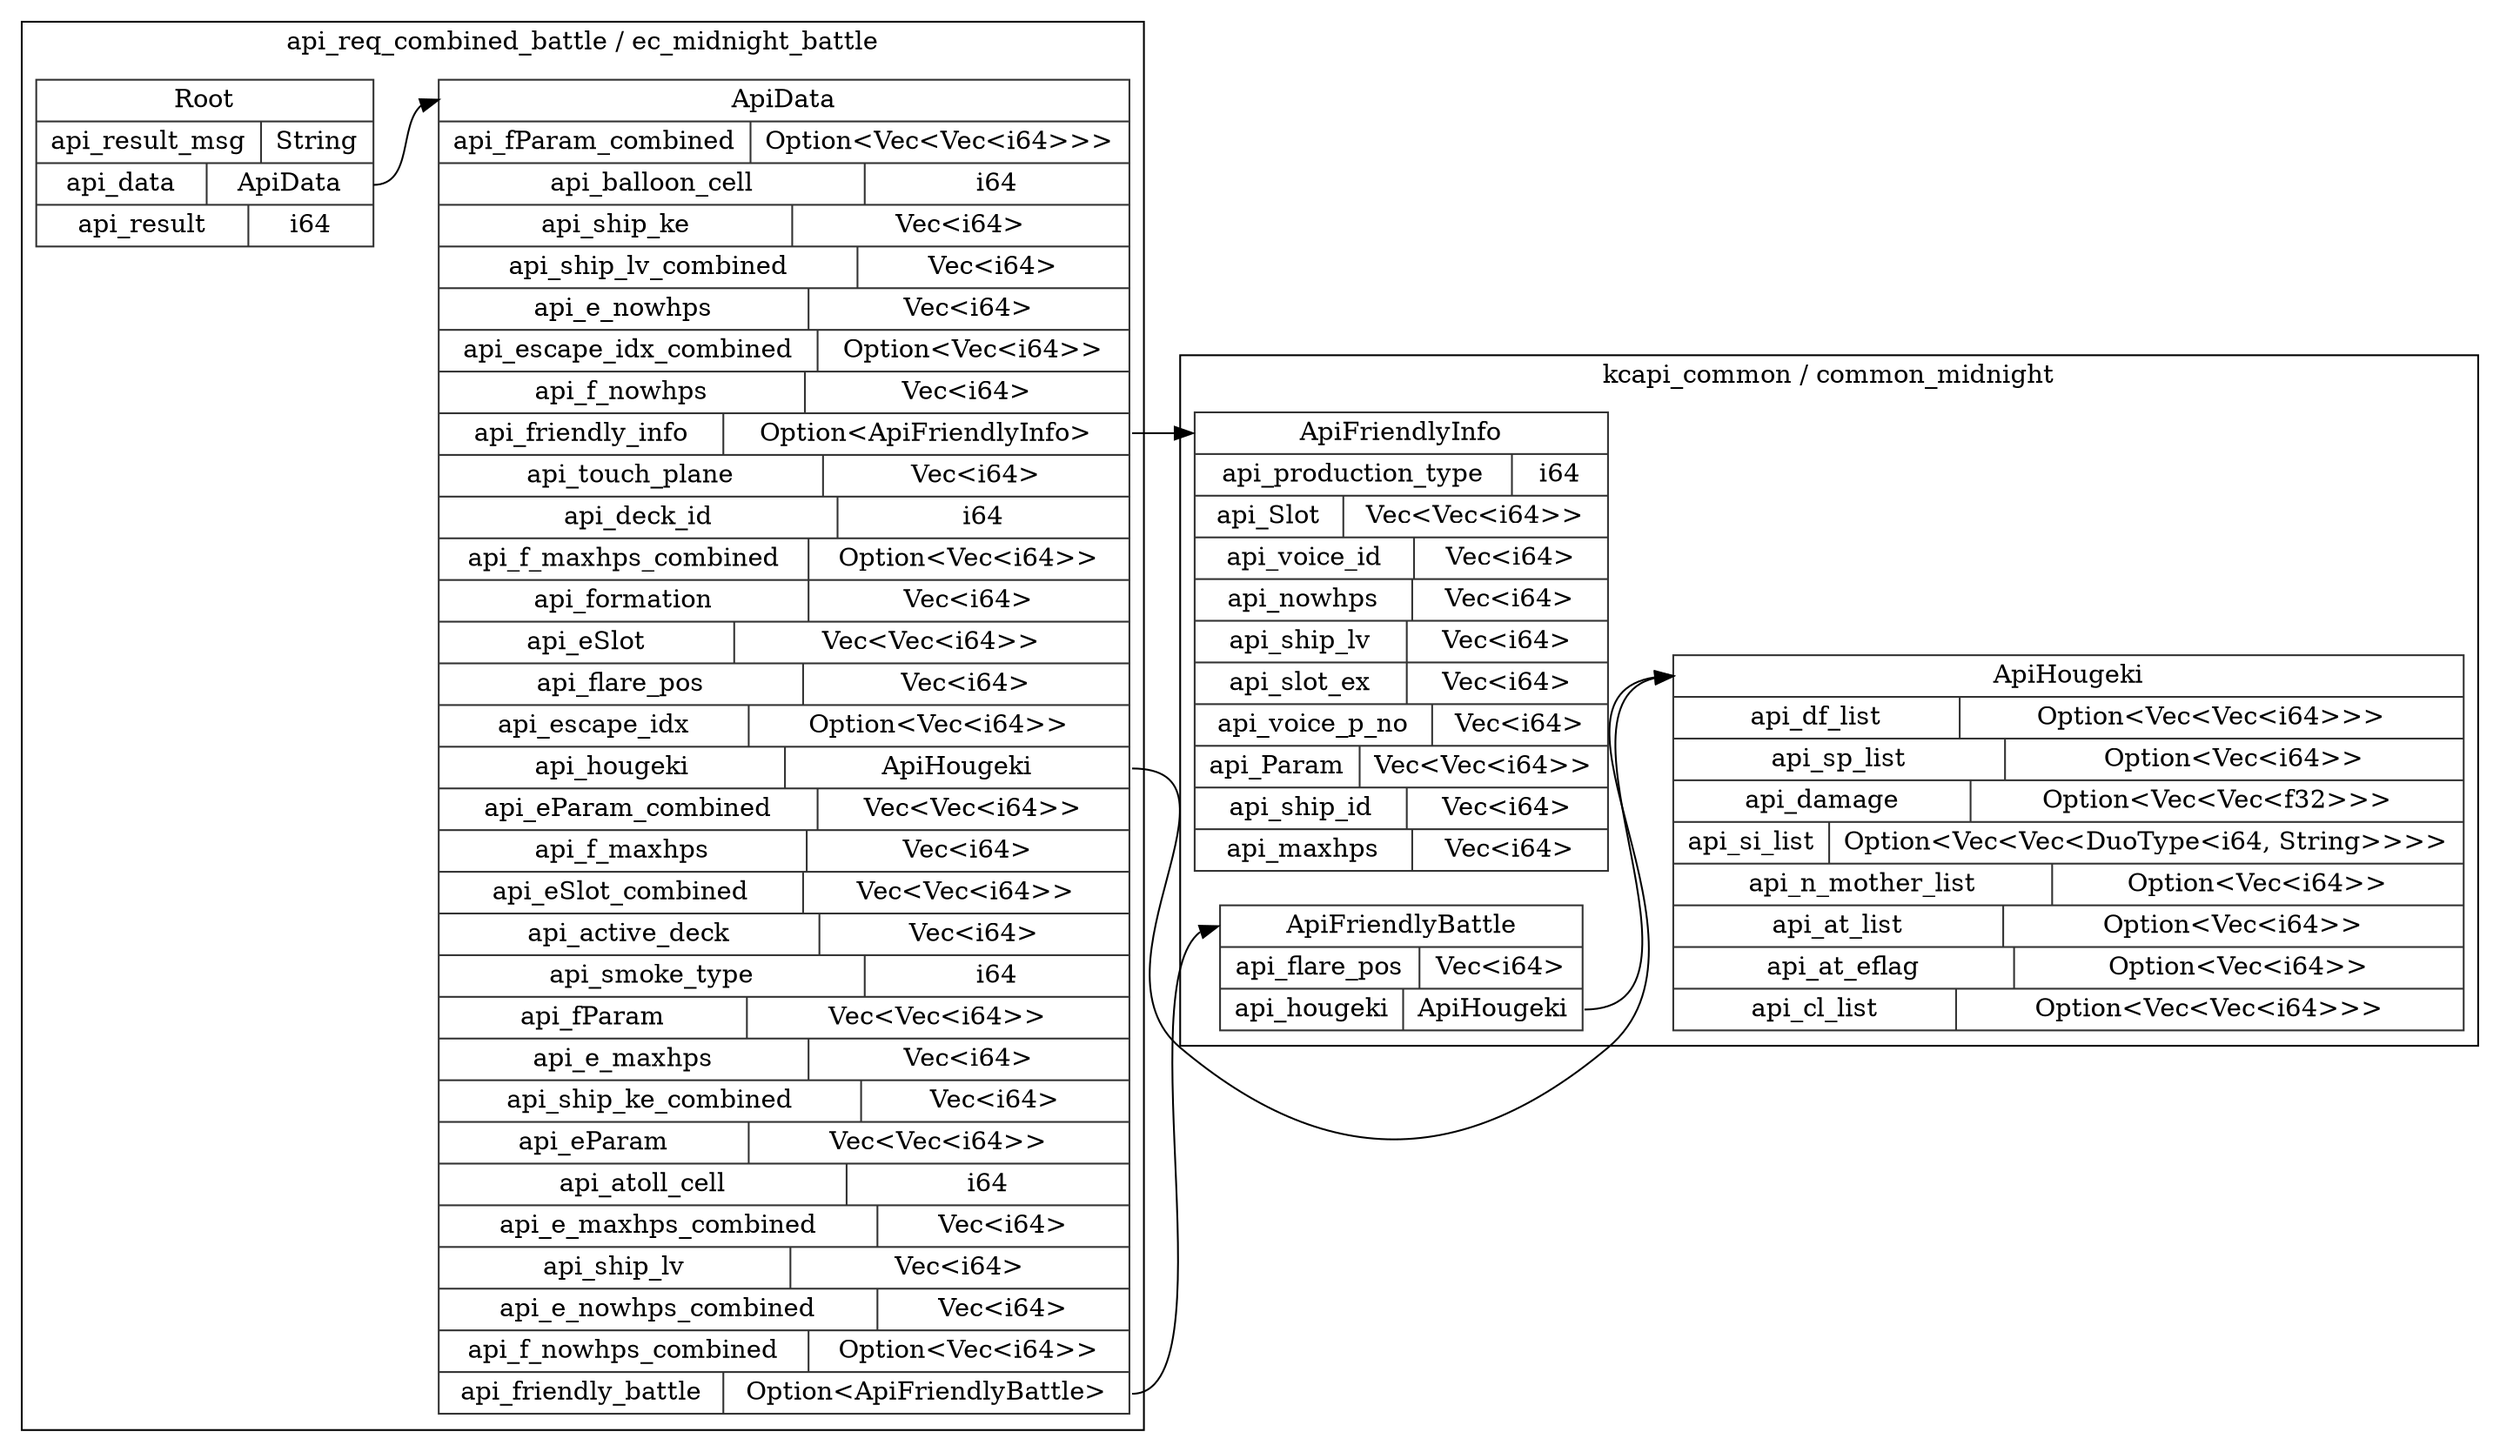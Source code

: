 digraph {
  rankdir=LR;
  subgraph cluster_0 {
    label="api_req_combined_battle / ec_midnight_battle";
    node [style="filled", color=white, style="solid", color=gray20];
    api_req_combined_battle__ec_midnight_battle__Root [label="<Root> Root  | { api_result_msg | <api_result_msg> String } | { api_data | <api_data> ApiData } | { api_result | <api_result> i64 }", shape=record];
    api_req_combined_battle__ec_midnight_battle__ApiData;
    api_req_combined_battle__ec_midnight_battle__Root:api_data:e -> api_req_combined_battle__ec_midnight_battle__ApiData:ApiData:w;
    api_req_combined_battle__ec_midnight_battle__ApiData [label="<ApiData> ApiData  | { api_fParam_combined | <api_fParam_combined> Option\<Vec\<Vec\<i64\>\>\> } | { api_balloon_cell | <api_balloon_cell> i64 } | { api_ship_ke | <api_ship_ke> Vec\<i64\> } | { api_ship_lv_combined | <api_ship_lv_combined> Vec\<i64\> } | { api_e_nowhps | <api_e_nowhps> Vec\<i64\> } | { api_escape_idx_combined | <api_escape_idx_combined> Option\<Vec\<i64\>\> } | { api_f_nowhps | <api_f_nowhps> Vec\<i64\> } | { api_friendly_info | <api_friendly_info> Option\<ApiFriendlyInfo\> } | { api_touch_plane | <api_touch_plane> Vec\<i64\> } | { api_deck_id | <api_deck_id> i64 } | { api_f_maxhps_combined | <api_f_maxhps_combined> Option\<Vec\<i64\>\> } | { api_formation | <api_formation> Vec\<i64\> } | { api_eSlot | <api_eSlot> Vec\<Vec\<i64\>\> } | { api_flare_pos | <api_flare_pos> Vec\<i64\> } | { api_escape_idx | <api_escape_idx> Option\<Vec\<i64\>\> } | { api_hougeki | <api_hougeki> ApiHougeki } | { api_eParam_combined | <api_eParam_combined> Vec\<Vec\<i64\>\> } | { api_f_maxhps | <api_f_maxhps> Vec\<i64\> } | { api_eSlot_combined | <api_eSlot_combined> Vec\<Vec\<i64\>\> } | { api_active_deck | <api_active_deck> Vec\<i64\> } | { api_smoke_type | <api_smoke_type> i64 } | { api_fParam | <api_fParam> Vec\<Vec\<i64\>\> } | { api_e_maxhps | <api_e_maxhps> Vec\<i64\> } | { api_ship_ke_combined | <api_ship_ke_combined> Vec\<i64\> } | { api_eParam | <api_eParam> Vec\<Vec\<i64\>\> } | { api_atoll_cell | <api_atoll_cell> i64 } | { api_e_maxhps_combined | <api_e_maxhps_combined> Vec\<i64\> } | { api_ship_lv | <api_ship_lv> Vec\<i64\> } | { api_e_nowhps_combined | <api_e_nowhps_combined> Vec\<i64\> } | { api_f_nowhps_combined | <api_f_nowhps_combined> Option\<Vec\<i64\>\> } | { api_friendly_battle | <api_friendly_battle> Option\<ApiFriendlyBattle\> }", shape=record];
  }
  subgraph cluster_1 {
    label="kcapi_common / common_midnight";
    node [style="filled", color=white, style="solid", color=gray20];
    kcapi_common__common_midnight__ApiFriendlyInfo [label="<ApiFriendlyInfo> ApiFriendlyInfo  | { api_production_type | <api_production_type> i64 } | { api_Slot | <api_Slot> Vec\<Vec\<i64\>\> } | { api_voice_id | <api_voice_id> Vec\<i64\> } | { api_nowhps | <api_nowhps> Vec\<i64\> } | { api_ship_lv | <api_ship_lv> Vec\<i64\> } | { api_slot_ex | <api_slot_ex> Vec\<i64\> } | { api_voice_p_no | <api_voice_p_no> Vec\<i64\> } | { api_Param | <api_Param> Vec\<Vec\<i64\>\> } | { api_ship_id | <api_ship_id> Vec\<i64\> } | { api_maxhps | <api_maxhps> Vec\<i64\> }", shape=record];
    kcapi_common__common_midnight__ApiHougeki [label="<ApiHougeki> ApiHougeki  | { api_df_list | <api_df_list> Option\<Vec\<Vec\<i64\>\>\> } | { api_sp_list | <api_sp_list> Option\<Vec\<i64\>\> } | { api_damage | <api_damage> Option\<Vec\<Vec\<f32\>\>\> } | { api_si_list | <api_si_list> Option\<Vec\<Vec\<DuoType\<i64, String\>\>\>\> } | { api_n_mother_list | <api_n_mother_list> Option\<Vec\<i64\>\> } | { api_at_list | <api_at_list> Option\<Vec\<i64\>\> } | { api_at_eflag | <api_at_eflag> Option\<Vec\<i64\>\> } | { api_cl_list | <api_cl_list> Option\<Vec\<Vec\<i64\>\>\> }", shape=record];
    kcapi_common__common_midnight__ApiFriendlyBattle [label="<ApiFriendlyBattle> ApiFriendlyBattle  | { api_flare_pos | <api_flare_pos> Vec\<i64\> } | { api_hougeki | <api_hougeki> ApiHougeki }", shape=record];
    kcapi_common__common_midnight__ApiFriendlyBattle:api_hougeki:e -> kcapi_common__common_midnight__ApiHougeki:ApiHougeki:w;
    kcapi_common__common_midnight__ApiHougeki [label="<ApiHougeki> ApiHougeki  | { api_df_list | <api_df_list> Option\<Vec\<Vec\<i64\>\>\> } | { api_sp_list | <api_sp_list> Option\<Vec\<i64\>\> } | { api_damage | <api_damage> Option\<Vec\<Vec\<f32\>\>\> } | { api_si_list | <api_si_list> Option\<Vec\<Vec\<DuoType\<i64, String\>\>\>\> } | { api_n_mother_list | <api_n_mother_list> Option\<Vec\<i64\>\> } | { api_at_list | <api_at_list> Option\<Vec\<i64\>\> } | { api_at_eflag | <api_at_eflag> Option\<Vec\<i64\>\> } | { api_cl_list | <api_cl_list> Option\<Vec\<Vec\<i64\>\>\> }", shape=record];
  }
  api_req_combined_battle__ec_midnight_battle__ApiData:api_friendly_info:e -> kcapi_common__common_midnight__ApiFriendlyInfo:ApiFriendlyInfo:w;
  api_req_combined_battle__ec_midnight_battle__ApiData:api_hougeki:e -> kcapi_common__common_midnight__ApiHougeki:ApiHougeki:w;
  api_req_combined_battle__ec_midnight_battle__ApiData:api_friendly_battle:e -> kcapi_common__common_midnight__ApiFriendlyBattle:ApiFriendlyBattle:w;
}
